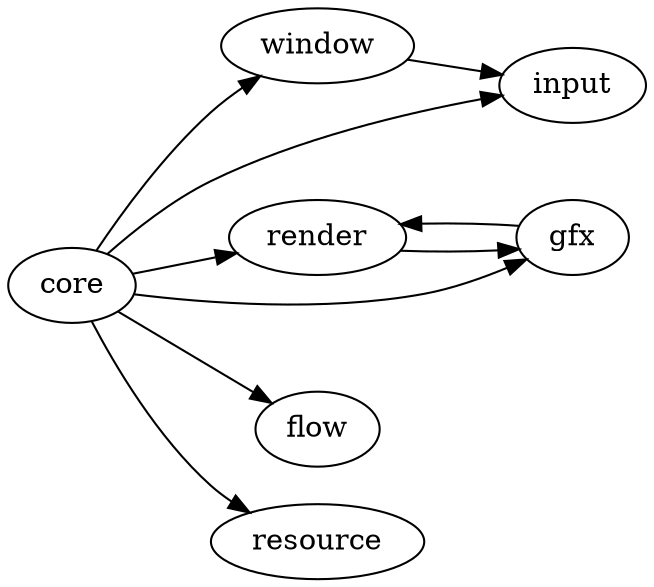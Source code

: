digraph modules {
    rankdir=LR;
    core -> window;
    core -> render;
    core -> gfx;
    core -> input;
    core -> flow;
    core -> resource;
    window -> input;
    render -> gfx;
    gfx -> render;
}
